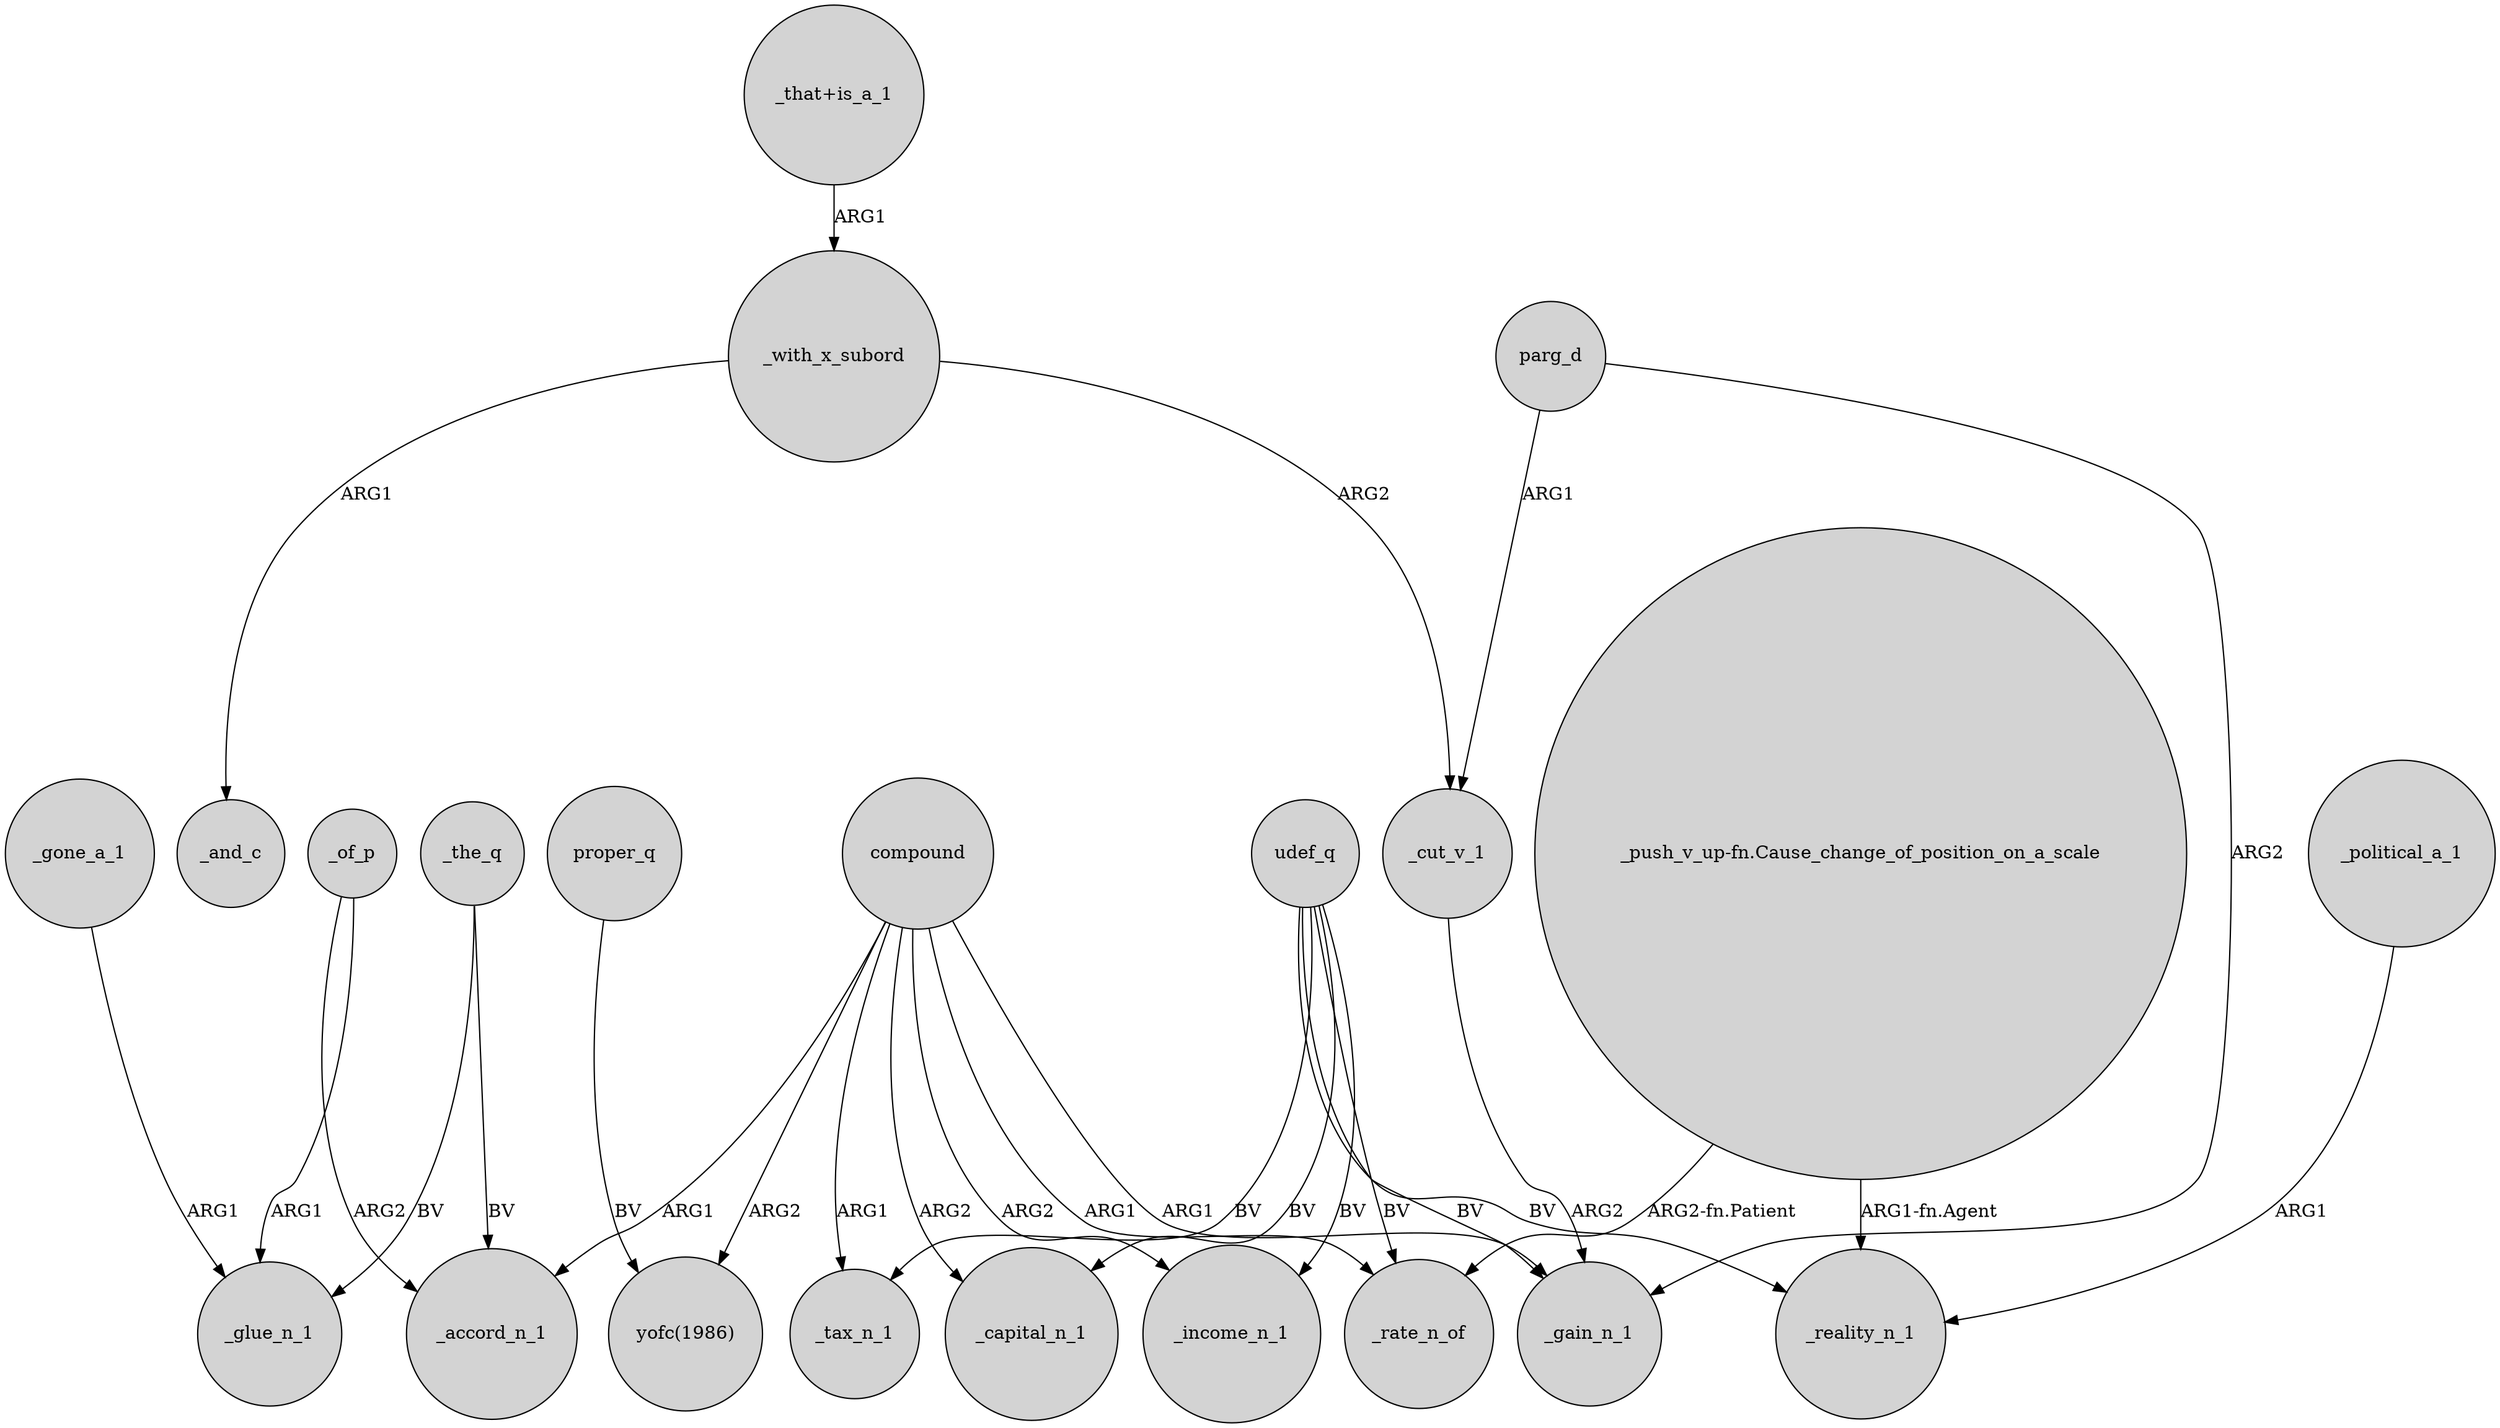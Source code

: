 digraph {
	node [shape=circle style=filled]
	_cut_v_1 -> _gain_n_1 [label=ARG2]
	compound -> _accord_n_1 [label=ARG1]
	"_that+is_a_1" -> _with_x_subord [label=ARG1]
	compound -> _capital_n_1 [label=ARG2]
	parg_d -> _gain_n_1 [label=ARG2]
	udef_q -> _gain_n_1 [label=BV]
	"_push_v_up-fn.Cause_change_of_position_on_a_scale" -> _rate_n_of [label="ARG2-fn.Patient"]
	compound -> _rate_n_of [label=ARG1]
	_of_p -> _glue_n_1 [label=ARG1]
	udef_q -> _rate_n_of [label=BV]
	udef_q -> _reality_n_1 [label=BV]
	_gone_a_1 -> _glue_n_1 [label=ARG1]
	compound -> _tax_n_1 [label=ARG1]
	compound -> _income_n_1 [label=ARG2]
	udef_q -> _tax_n_1 [label=BV]
	_with_x_subord -> _and_c [label=ARG1]
	_of_p -> _accord_n_1 [label=ARG2]
	proper_q -> "yofc(1986)" [label=BV]
	compound -> _gain_n_1 [label=ARG1]
	_with_x_subord -> _cut_v_1 [label=ARG2]
	compound -> "yofc(1986)" [label=ARG2]
	parg_d -> _cut_v_1 [label=ARG1]
	_the_q -> _glue_n_1 [label=BV]
	_the_q -> _accord_n_1 [label=BV]
	_political_a_1 -> _reality_n_1 [label=ARG1]
	udef_q -> _income_n_1 [label=BV]
	udef_q -> _capital_n_1 [label=BV]
	"_push_v_up-fn.Cause_change_of_position_on_a_scale" -> _reality_n_1 [label="ARG1-fn.Agent"]
}
